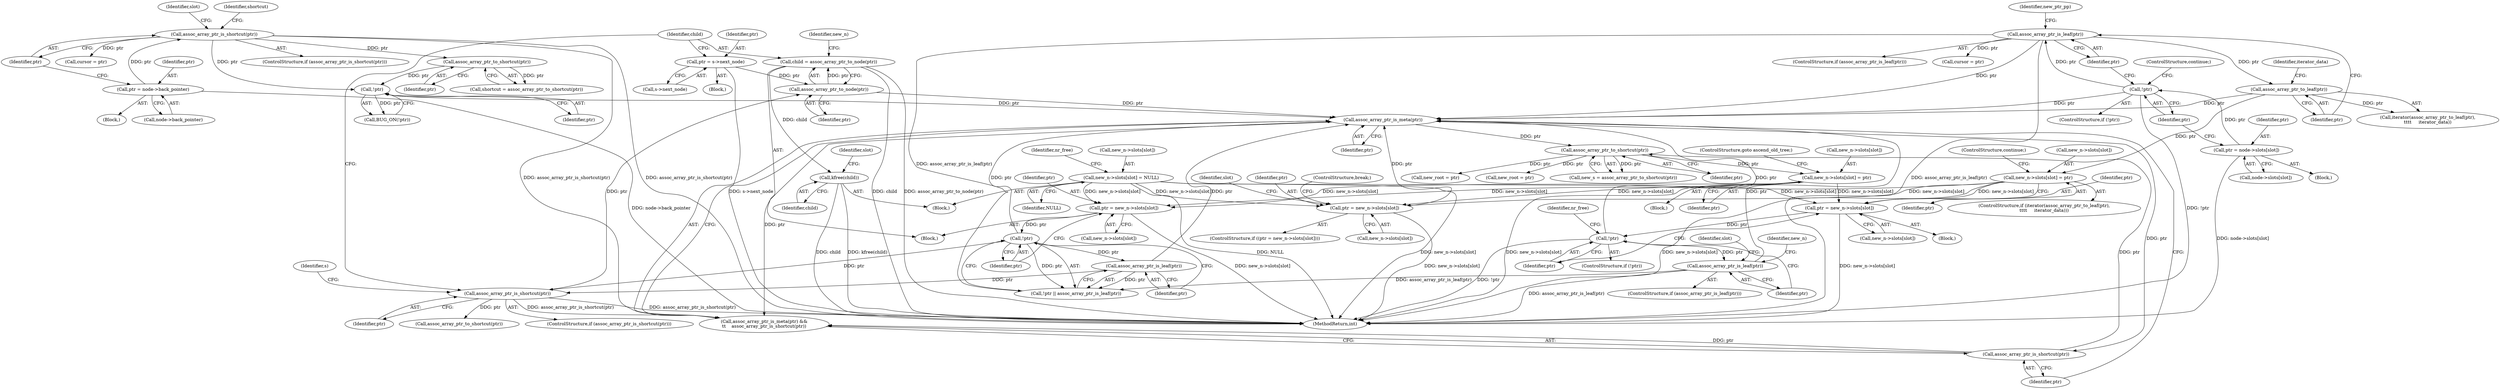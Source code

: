 digraph "0_linux_95389b08d93d5c06ec63ab49bd732b0069b7c35e@pointer" {
"1000464" [label="(Call,child = assoc_array_ptr_to_node(ptr))"];
"1000466" [label="(Call,assoc_array_ptr_to_node(ptr))"];
"1000459" [label="(Call,ptr = s->next_node)"];
"1000452" [label="(Call,assoc_array_ptr_is_shortcut(ptr))"];
"1000445" [label="(Call,assoc_array_ptr_is_leaf(ptr))"];
"1000443" [label="(Call,!ptr)"];
"1000434" [label="(Call,ptr = new_n->slots[slot])"];
"1000715" [label="(Call,new_n->slots[slot] = ptr)"];
"1000620" [label="(Call,assoc_array_ptr_to_shortcut(ptr))"];
"1000612" [label="(Call,assoc_array_ptr_is_shortcut(ptr))"];
"1000610" [label="(Call,assoc_array_ptr_is_meta(ptr))"];
"1000837" [label="(Call,!ptr)"];
"1000814" [label="(Call,assoc_array_ptr_to_shortcut(ptr))"];
"1000809" [label="(Call,assoc_array_ptr_is_shortcut(ptr))"];
"1000803" [label="(Call,ptr = node->back_pointer)"];
"1000401" [label="(Call,!ptr)"];
"1000393" [label="(Call,ptr = new_n->slots[slot])"];
"1000352" [label="(Call,new_n->slots[slot] = ptr)"];
"1000349" [label="(Call,assoc_array_ptr_to_leaf(ptr))"];
"1000344" [label="(Call,assoc_array_ptr_is_leaf(ptr))"];
"1000340" [label="(Call,!ptr)"];
"1000332" [label="(Call,ptr = node->slots[slot])"];
"1000496" [label="(Call,new_n->slots[slot] = NULL)"];
"1000407" [label="(Call,assoc_array_ptr_is_leaf(ptr))"];
"1000600" [label="(Call,ptr = new_n->slots[slot])"];
"1000559" [label="(Call,kfree(child))"];
"1000465" [label="(Identifier,child)"];
"1000400" [label="(ControlStructure,if (!ptr))"];
"1000359" [label="(ControlStructure,continue;)"];
"1000443" [label="(Call,!ptr)"];
"1000722" [label="(ControlStructure,goto ascend_old_tree;)"];
"1000600" [label="(Call,ptr = new_n->slots[slot])"];
"1000810" [label="(Identifier,ptr)"];
"1000406" [label="(ControlStructure,if (assoc_array_ptr_is_leaf(ptr)))"];
"1000804" [label="(Identifier,ptr)"];
"1000442" [label="(Call,!ptr || assoc_array_ptr_is_leaf(ptr))"];
"1000815" [label="(Identifier,ptr)"];
"1000609" [label="(Call,assoc_array_ptr_is_meta(ptr) &&\n\t\t    assoc_array_ptr_is_shortcut(ptr))"];
"1000805" [label="(Call,node->back_pointer)"];
"1000332" [label="(Call,ptr = node->slots[slot])"];
"1000497" [label="(Call,new_n->slots[slot])"];
"1000456" [label="(Identifier,s)"];
"1000434" [label="(Call,ptr = new_n->slots[slot])"];
"1000612" [label="(Call,assoc_array_ptr_is_shortcut(ptr))"];
"1000836" [label="(Call,BUG_ON(!ptr))"];
"1000470" [label="(Identifier,new_n)"];
"1000404" [label="(Identifier,nr_free)"];
"1000339" [label="(ControlStructure,if (!ptr))"];
"1000813" [label="(Identifier,shortcut)"];
"1000460" [label="(Identifier,ptr)"];
"1000560" [label="(Identifier,child)"];
"1000116" [label="(Block,)"];
"1000361" [label="(Identifier,new_ptr_pp)"];
"1000878" [label="(MethodReturn,int)"];
"1000496" [label="(Call,new_n->slots[slot] = NULL)"];
"1000829" [label="(Identifier,slot)"];
"1000333" [label="(Identifier,ptr)"];
"1000392" [label="(Block,)"];
"1000341" [label="(Identifier,ptr)"];
"1000715" [label="(Call,new_n->slots[slot] = ptr)"];
"1000345" [label="(Identifier,ptr)"];
"1000721" [label="(Identifier,ptr)"];
"1000446" [label="(Identifier,ptr)"];
"1000352" [label="(Call,new_n->slots[slot] = ptr)"];
"1000350" [label="(Identifier,ptr)"];
"1000334" [label="(Call,node->slots[slot])"];
"1000393" [label="(Call,ptr = new_n->slots[slot])"];
"1000444" [label="(Identifier,ptr)"];
"1000451" [label="(ControlStructure,if (assoc_array_ptr_is_shortcut(ptr)))"];
"1000459" [label="(Call,ptr = s->next_node)"];
"1000452" [label="(Call,assoc_array_ptr_is_shortcut(ptr))"];
"1000613" [label="(Identifier,ptr)"];
"1000803" [label="(Call,ptr = node->back_pointer)"];
"1000461" [label="(Call,s->next_node)"];
"1000411" [label="(Identifier,new_n)"];
"1000435" [label="(Identifier,ptr)"];
"1000343" [label="(ControlStructure,if (assoc_array_ptr_is_leaf(ptr)))"];
"1000342" [label="(ControlStructure,continue;)"];
"1000809" [label="(Call,assoc_array_ptr_is_shortcut(ptr))"];
"1000344" [label="(Call,assoc_array_ptr_is_leaf(ptr))"];
"1000814" [label="(Call,assoc_array_ptr_to_shortcut(ptr))"];
"1000620" [label="(Call,assoc_array_ptr_to_shortcut(ptr))"];
"1000837" [label="(Call,!ptr)"];
"1000431" [label="(Block,)"];
"1000614" [label="(Block,)"];
"1000407" [label="(Call,assoc_array_ptr_is_leaf(ptr))"];
"1000808" [label="(ControlStructure,if (assoc_array_ptr_is_shortcut(ptr)))"];
"1000351" [label="(Identifier,iterator_data)"];
"1000483" [label="(Block,)"];
"1000502" [label="(Identifier,NULL)"];
"1000607" [label="(ControlStructure,break;)"];
"1000349" [label="(Call,assoc_array_ptr_to_leaf(ptr))"];
"1000445" [label="(Call,assoc_array_ptr_is_leaf(ptr))"];
"1000467" [label="(Identifier,ptr)"];
"1000401" [label="(Call,!ptr)"];
"1000833" [label="(Call,cursor = ptr)"];
"1000394" [label="(Identifier,ptr)"];
"1000602" [label="(Call,new_n->slots[slot])"];
"1000391" [label="(Identifier,slot)"];
"1000347" [label="(ControlStructure,if (iterator(assoc_array_ptr_to_leaf(ptr),\n\t\t\t\t     iterator_data)))"];
"1000464" [label="(Call,child = assoc_array_ptr_to_node(ptr))"];
"1000610" [label="(Call,assoc_array_ptr_is_meta(ptr))"];
"1000599" [label="(ControlStructure,if ((ptr = new_n->slots[slot])))"];
"1000598" [label="(Identifier,slot)"];
"1000348" [label="(Call,iterator(assoc_array_ptr_to_leaf(ptr),\n\t\t\t\t     iterator_data))"];
"1000454" [label="(Block,)"];
"1000436" [label="(Call,new_n->slots[slot])"];
"1000368" [label="(Call,cursor = ptr)"];
"1000648" [label="(Call,new_root = ptr)"];
"1000453" [label="(Identifier,ptr)"];
"1000408" [label="(Identifier,ptr)"];
"1000395" [label="(Call,new_n->slots[slot])"];
"1000618" [label="(Call,new_s = assoc_array_ptr_to_shortcut(ptr))"];
"1000457" [label="(Call,assoc_array_ptr_to_shortcut(ptr))"];
"1000601" [label="(Identifier,ptr)"];
"1000402" [label="(Identifier,ptr)"];
"1000559" [label="(Call,kfree(child))"];
"1000621" [label="(Identifier,ptr)"];
"1000466" [label="(Call,assoc_array_ptr_to_node(ptr))"];
"1000611" [label="(Identifier,ptr)"];
"1000716" [label="(Call,new_n->slots[slot])"];
"1000812" [label="(Call,shortcut = assoc_array_ptr_to_shortcut(ptr))"];
"1000358" [label="(Identifier,ptr)"];
"1000331" [label="(Block,)"];
"1000340" [label="(Call,!ptr)"];
"1000504" [label="(Identifier,nr_free)"];
"1000430" [label="(Identifier,slot)"];
"1000838" [label="(Identifier,ptr)"];
"1000353" [label="(Call,new_n->slots[slot])"];
"1000697" [label="(Call,new_root = ptr)"];
"1000464" -> "1000431"  [label="AST: "];
"1000464" -> "1000466"  [label="CFG: "];
"1000465" -> "1000464"  [label="AST: "];
"1000466" -> "1000464"  [label="AST: "];
"1000470" -> "1000464"  [label="CFG: "];
"1000464" -> "1000878"  [label="DDG: child"];
"1000464" -> "1000878"  [label="DDG: assoc_array_ptr_to_node(ptr)"];
"1000466" -> "1000464"  [label="DDG: ptr"];
"1000464" -> "1000559"  [label="DDG: child"];
"1000466" -> "1000467"  [label="CFG: "];
"1000467" -> "1000466"  [label="AST: "];
"1000459" -> "1000466"  [label="DDG: ptr"];
"1000452" -> "1000466"  [label="DDG: ptr"];
"1000466" -> "1000610"  [label="DDG: ptr"];
"1000459" -> "1000454"  [label="AST: "];
"1000459" -> "1000461"  [label="CFG: "];
"1000460" -> "1000459"  [label="AST: "];
"1000461" -> "1000459"  [label="AST: "];
"1000465" -> "1000459"  [label="CFG: "];
"1000459" -> "1000878"  [label="DDG: s->next_node"];
"1000452" -> "1000451"  [label="AST: "];
"1000452" -> "1000453"  [label="CFG: "];
"1000453" -> "1000452"  [label="AST: "];
"1000456" -> "1000452"  [label="CFG: "];
"1000465" -> "1000452"  [label="CFG: "];
"1000452" -> "1000878"  [label="DDG: assoc_array_ptr_is_shortcut(ptr)"];
"1000445" -> "1000452"  [label="DDG: ptr"];
"1000443" -> "1000452"  [label="DDG: ptr"];
"1000452" -> "1000457"  [label="DDG: ptr"];
"1000452" -> "1000609"  [label="DDG: assoc_array_ptr_is_shortcut(ptr)"];
"1000445" -> "1000442"  [label="AST: "];
"1000445" -> "1000446"  [label="CFG: "];
"1000446" -> "1000445"  [label="AST: "];
"1000442" -> "1000445"  [label="CFG: "];
"1000445" -> "1000442"  [label="DDG: ptr"];
"1000443" -> "1000445"  [label="DDG: ptr"];
"1000445" -> "1000610"  [label="DDG: ptr"];
"1000443" -> "1000442"  [label="AST: "];
"1000443" -> "1000444"  [label="CFG: "];
"1000444" -> "1000443"  [label="AST: "];
"1000446" -> "1000443"  [label="CFG: "];
"1000442" -> "1000443"  [label="CFG: "];
"1000443" -> "1000442"  [label="DDG: ptr"];
"1000434" -> "1000443"  [label="DDG: ptr"];
"1000443" -> "1000610"  [label="DDG: ptr"];
"1000434" -> "1000431"  [label="AST: "];
"1000434" -> "1000436"  [label="CFG: "];
"1000435" -> "1000434"  [label="AST: "];
"1000436" -> "1000434"  [label="AST: "];
"1000444" -> "1000434"  [label="CFG: "];
"1000434" -> "1000878"  [label="DDG: new_n->slots[slot]"];
"1000715" -> "1000434"  [label="DDG: new_n->slots[slot]"];
"1000352" -> "1000434"  [label="DDG: new_n->slots[slot]"];
"1000496" -> "1000434"  [label="DDG: new_n->slots[slot]"];
"1000715" -> "1000614"  [label="AST: "];
"1000715" -> "1000721"  [label="CFG: "];
"1000716" -> "1000715"  [label="AST: "];
"1000721" -> "1000715"  [label="AST: "];
"1000722" -> "1000715"  [label="CFG: "];
"1000715" -> "1000878"  [label="DDG: new_n->slots[slot]"];
"1000715" -> "1000393"  [label="DDG: new_n->slots[slot]"];
"1000715" -> "1000600"  [label="DDG: new_n->slots[slot]"];
"1000620" -> "1000715"  [label="DDG: ptr"];
"1000620" -> "1000618"  [label="AST: "];
"1000620" -> "1000621"  [label="CFG: "];
"1000621" -> "1000620"  [label="AST: "];
"1000618" -> "1000620"  [label="CFG: "];
"1000620" -> "1000618"  [label="DDG: ptr"];
"1000612" -> "1000620"  [label="DDG: ptr"];
"1000610" -> "1000620"  [label="DDG: ptr"];
"1000620" -> "1000648"  [label="DDG: ptr"];
"1000620" -> "1000697"  [label="DDG: ptr"];
"1000612" -> "1000609"  [label="AST: "];
"1000612" -> "1000613"  [label="CFG: "];
"1000613" -> "1000612"  [label="AST: "];
"1000609" -> "1000612"  [label="CFG: "];
"1000612" -> "1000609"  [label="DDG: ptr"];
"1000610" -> "1000612"  [label="DDG: ptr"];
"1000610" -> "1000609"  [label="AST: "];
"1000610" -> "1000611"  [label="CFG: "];
"1000611" -> "1000610"  [label="AST: "];
"1000613" -> "1000610"  [label="CFG: "];
"1000609" -> "1000610"  [label="CFG: "];
"1000610" -> "1000609"  [label="DDG: ptr"];
"1000837" -> "1000610"  [label="DDG: ptr"];
"1000401" -> "1000610"  [label="DDG: ptr"];
"1000407" -> "1000610"  [label="DDG: ptr"];
"1000349" -> "1000610"  [label="DDG: ptr"];
"1000340" -> "1000610"  [label="DDG: ptr"];
"1000600" -> "1000610"  [label="DDG: ptr"];
"1000344" -> "1000610"  [label="DDG: ptr"];
"1000837" -> "1000836"  [label="AST: "];
"1000837" -> "1000838"  [label="CFG: "];
"1000838" -> "1000837"  [label="AST: "];
"1000836" -> "1000837"  [label="CFG: "];
"1000837" -> "1000836"  [label="DDG: ptr"];
"1000814" -> "1000837"  [label="DDG: ptr"];
"1000809" -> "1000837"  [label="DDG: ptr"];
"1000814" -> "1000812"  [label="AST: "];
"1000814" -> "1000815"  [label="CFG: "];
"1000815" -> "1000814"  [label="AST: "];
"1000812" -> "1000814"  [label="CFG: "];
"1000814" -> "1000812"  [label="DDG: ptr"];
"1000809" -> "1000814"  [label="DDG: ptr"];
"1000809" -> "1000808"  [label="AST: "];
"1000809" -> "1000810"  [label="CFG: "];
"1000810" -> "1000809"  [label="AST: "];
"1000813" -> "1000809"  [label="CFG: "];
"1000829" -> "1000809"  [label="CFG: "];
"1000809" -> "1000878"  [label="DDG: assoc_array_ptr_is_shortcut(ptr)"];
"1000809" -> "1000609"  [label="DDG: assoc_array_ptr_is_shortcut(ptr)"];
"1000803" -> "1000809"  [label="DDG: ptr"];
"1000809" -> "1000833"  [label="DDG: ptr"];
"1000803" -> "1000116"  [label="AST: "];
"1000803" -> "1000805"  [label="CFG: "];
"1000804" -> "1000803"  [label="AST: "];
"1000805" -> "1000803"  [label="AST: "];
"1000810" -> "1000803"  [label="CFG: "];
"1000803" -> "1000878"  [label="DDG: node->back_pointer"];
"1000401" -> "1000400"  [label="AST: "];
"1000401" -> "1000402"  [label="CFG: "];
"1000402" -> "1000401"  [label="AST: "];
"1000404" -> "1000401"  [label="CFG: "];
"1000408" -> "1000401"  [label="CFG: "];
"1000401" -> "1000878"  [label="DDG: !ptr"];
"1000393" -> "1000401"  [label="DDG: ptr"];
"1000401" -> "1000407"  [label="DDG: ptr"];
"1000393" -> "1000392"  [label="AST: "];
"1000393" -> "1000395"  [label="CFG: "];
"1000394" -> "1000393"  [label="AST: "];
"1000395" -> "1000393"  [label="AST: "];
"1000402" -> "1000393"  [label="CFG: "];
"1000393" -> "1000878"  [label="DDG: new_n->slots[slot]"];
"1000352" -> "1000393"  [label="DDG: new_n->slots[slot]"];
"1000496" -> "1000393"  [label="DDG: new_n->slots[slot]"];
"1000352" -> "1000347"  [label="AST: "];
"1000352" -> "1000358"  [label="CFG: "];
"1000353" -> "1000352"  [label="AST: "];
"1000358" -> "1000352"  [label="AST: "];
"1000359" -> "1000352"  [label="CFG: "];
"1000352" -> "1000878"  [label="DDG: new_n->slots[slot]"];
"1000349" -> "1000352"  [label="DDG: ptr"];
"1000352" -> "1000600"  [label="DDG: new_n->slots[slot]"];
"1000349" -> "1000348"  [label="AST: "];
"1000349" -> "1000350"  [label="CFG: "];
"1000350" -> "1000349"  [label="AST: "];
"1000351" -> "1000349"  [label="CFG: "];
"1000349" -> "1000348"  [label="DDG: ptr"];
"1000344" -> "1000349"  [label="DDG: ptr"];
"1000344" -> "1000343"  [label="AST: "];
"1000344" -> "1000345"  [label="CFG: "];
"1000345" -> "1000344"  [label="AST: "];
"1000350" -> "1000344"  [label="CFG: "];
"1000361" -> "1000344"  [label="CFG: "];
"1000344" -> "1000878"  [label="DDG: assoc_array_ptr_is_leaf(ptr)"];
"1000340" -> "1000344"  [label="DDG: ptr"];
"1000344" -> "1000368"  [label="DDG: ptr"];
"1000344" -> "1000442"  [label="DDG: assoc_array_ptr_is_leaf(ptr)"];
"1000340" -> "1000339"  [label="AST: "];
"1000340" -> "1000341"  [label="CFG: "];
"1000341" -> "1000340"  [label="AST: "];
"1000342" -> "1000340"  [label="CFG: "];
"1000345" -> "1000340"  [label="CFG: "];
"1000340" -> "1000878"  [label="DDG: !ptr"];
"1000332" -> "1000340"  [label="DDG: ptr"];
"1000332" -> "1000331"  [label="AST: "];
"1000332" -> "1000334"  [label="CFG: "];
"1000333" -> "1000332"  [label="AST: "];
"1000334" -> "1000332"  [label="AST: "];
"1000341" -> "1000332"  [label="CFG: "];
"1000332" -> "1000878"  [label="DDG: node->slots[slot]"];
"1000496" -> "1000483"  [label="AST: "];
"1000496" -> "1000502"  [label="CFG: "];
"1000497" -> "1000496"  [label="AST: "];
"1000502" -> "1000496"  [label="AST: "];
"1000504" -> "1000496"  [label="CFG: "];
"1000496" -> "1000878"  [label="DDG: new_n->slots[slot]"];
"1000496" -> "1000878"  [label="DDG: NULL"];
"1000496" -> "1000600"  [label="DDG: new_n->slots[slot]"];
"1000407" -> "1000406"  [label="AST: "];
"1000407" -> "1000408"  [label="CFG: "];
"1000408" -> "1000407"  [label="AST: "];
"1000411" -> "1000407"  [label="CFG: "];
"1000391" -> "1000407"  [label="CFG: "];
"1000407" -> "1000878"  [label="DDG: assoc_array_ptr_is_leaf(ptr)"];
"1000407" -> "1000442"  [label="DDG: assoc_array_ptr_is_leaf(ptr)"];
"1000600" -> "1000599"  [label="AST: "];
"1000600" -> "1000602"  [label="CFG: "];
"1000601" -> "1000600"  [label="AST: "];
"1000602" -> "1000600"  [label="AST: "];
"1000607" -> "1000600"  [label="CFG: "];
"1000598" -> "1000600"  [label="CFG: "];
"1000600" -> "1000878"  [label="DDG: new_n->slots[slot]"];
"1000559" -> "1000483"  [label="AST: "];
"1000559" -> "1000560"  [label="CFG: "];
"1000560" -> "1000559"  [label="AST: "];
"1000430" -> "1000559"  [label="CFG: "];
"1000559" -> "1000878"  [label="DDG: child"];
"1000559" -> "1000878"  [label="DDG: kfree(child)"];
}
